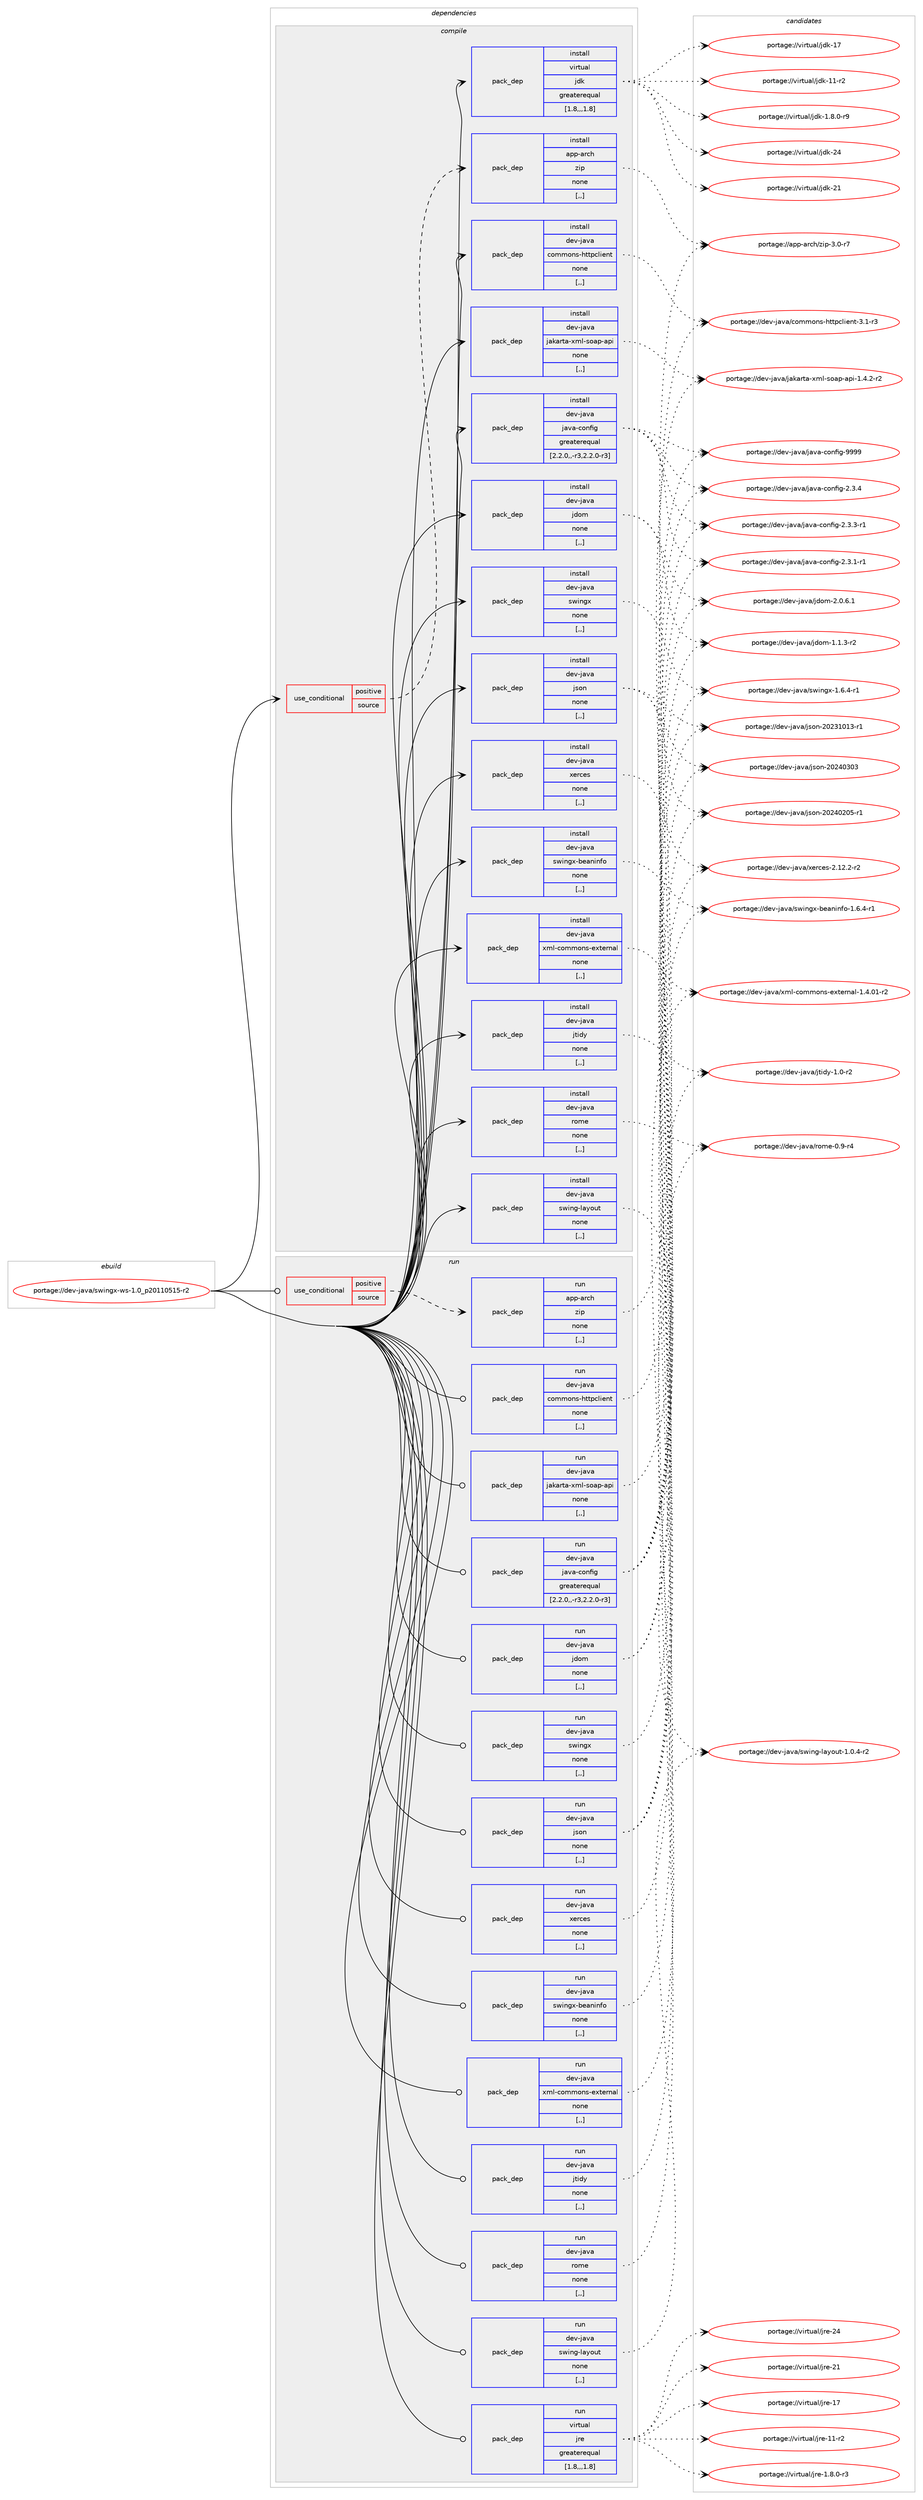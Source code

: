 digraph prolog {

# *************
# Graph options
# *************

newrank=true;
concentrate=true;
compound=true;
graph [rankdir=LR,fontname=Helvetica,fontsize=10,ranksep=1.5];#, ranksep=2.5, nodesep=0.2];
edge  [arrowhead=vee];
node  [fontname=Helvetica,fontsize=10];

# **********
# The ebuild
# **********

subgraph cluster_leftcol {
color=gray;
label=<<i>ebuild</i>>;
id [label="portage://dev-java/swingx-ws-1.0_p20110515-r2", color=red, width=4, href="../dev-java/swingx-ws-1.0_p20110515-r2.svg"];
}

# ****************
# The dependencies
# ****************

subgraph cluster_midcol {
color=gray;
label=<<i>dependencies</i>>;
subgraph cluster_compile {
fillcolor="#eeeeee";
style=filled;
label=<<i>compile</i>>;
subgraph cond22511 {
dependency97673 [label=<<TABLE BORDER="0" CELLBORDER="1" CELLSPACING="0" CELLPADDING="4"><TR><TD ROWSPAN="3" CELLPADDING="10">use_conditional</TD></TR><TR><TD>positive</TD></TR><TR><TD>source</TD></TR></TABLE>>, shape=none, color=red];
subgraph pack74096 {
dependency97674 [label=<<TABLE BORDER="0" CELLBORDER="1" CELLSPACING="0" CELLPADDING="4" WIDTH="220"><TR><TD ROWSPAN="6" CELLPADDING="30">pack_dep</TD></TR><TR><TD WIDTH="110">install</TD></TR><TR><TD>app-arch</TD></TR><TR><TD>zip</TD></TR><TR><TD>none</TD></TR><TR><TD>[,,]</TD></TR></TABLE>>, shape=none, color=blue];
}
dependency97673:e -> dependency97674:w [weight=20,style="dashed",arrowhead="vee"];
}
id:e -> dependency97673:w [weight=20,style="solid",arrowhead="vee"];
subgraph pack74097 {
dependency97675 [label=<<TABLE BORDER="0" CELLBORDER="1" CELLSPACING="0" CELLPADDING="4" WIDTH="220"><TR><TD ROWSPAN="6" CELLPADDING="30">pack_dep</TD></TR><TR><TD WIDTH="110">install</TD></TR><TR><TD>dev-java</TD></TR><TR><TD>commons-httpclient</TD></TR><TR><TD>none</TD></TR><TR><TD>[,,]</TD></TR></TABLE>>, shape=none, color=blue];
}
id:e -> dependency97675:w [weight=20,style="solid",arrowhead="vee"];
subgraph pack74098 {
dependency97676 [label=<<TABLE BORDER="0" CELLBORDER="1" CELLSPACING="0" CELLPADDING="4" WIDTH="220"><TR><TD ROWSPAN="6" CELLPADDING="30">pack_dep</TD></TR><TR><TD WIDTH="110">install</TD></TR><TR><TD>dev-java</TD></TR><TR><TD>jakarta-xml-soap-api</TD></TR><TR><TD>none</TD></TR><TR><TD>[,,]</TD></TR></TABLE>>, shape=none, color=blue];
}
id:e -> dependency97676:w [weight=20,style="solid",arrowhead="vee"];
subgraph pack74099 {
dependency97677 [label=<<TABLE BORDER="0" CELLBORDER="1" CELLSPACING="0" CELLPADDING="4" WIDTH="220"><TR><TD ROWSPAN="6" CELLPADDING="30">pack_dep</TD></TR><TR><TD WIDTH="110">install</TD></TR><TR><TD>dev-java</TD></TR><TR><TD>java-config</TD></TR><TR><TD>greaterequal</TD></TR><TR><TD>[2.2.0,,-r3,2.2.0-r3]</TD></TR></TABLE>>, shape=none, color=blue];
}
id:e -> dependency97677:w [weight=20,style="solid",arrowhead="vee"];
subgraph pack74100 {
dependency97678 [label=<<TABLE BORDER="0" CELLBORDER="1" CELLSPACING="0" CELLPADDING="4" WIDTH="220"><TR><TD ROWSPAN="6" CELLPADDING="30">pack_dep</TD></TR><TR><TD WIDTH="110">install</TD></TR><TR><TD>dev-java</TD></TR><TR><TD>jdom</TD></TR><TR><TD>none</TD></TR><TR><TD>[,,]</TD></TR></TABLE>>, shape=none, color=blue];
}
id:e -> dependency97678:w [weight=20,style="solid",arrowhead="vee"];
subgraph pack74101 {
dependency97679 [label=<<TABLE BORDER="0" CELLBORDER="1" CELLSPACING="0" CELLPADDING="4" WIDTH="220"><TR><TD ROWSPAN="6" CELLPADDING="30">pack_dep</TD></TR><TR><TD WIDTH="110">install</TD></TR><TR><TD>dev-java</TD></TR><TR><TD>json</TD></TR><TR><TD>none</TD></TR><TR><TD>[,,]</TD></TR></TABLE>>, shape=none, color=blue];
}
id:e -> dependency97679:w [weight=20,style="solid",arrowhead="vee"];
subgraph pack74102 {
dependency97680 [label=<<TABLE BORDER="0" CELLBORDER="1" CELLSPACING="0" CELLPADDING="4" WIDTH="220"><TR><TD ROWSPAN="6" CELLPADDING="30">pack_dep</TD></TR><TR><TD WIDTH="110">install</TD></TR><TR><TD>dev-java</TD></TR><TR><TD>jtidy</TD></TR><TR><TD>none</TD></TR><TR><TD>[,,]</TD></TR></TABLE>>, shape=none, color=blue];
}
id:e -> dependency97680:w [weight=20,style="solid",arrowhead="vee"];
subgraph pack74103 {
dependency97681 [label=<<TABLE BORDER="0" CELLBORDER="1" CELLSPACING="0" CELLPADDING="4" WIDTH="220"><TR><TD ROWSPAN="6" CELLPADDING="30">pack_dep</TD></TR><TR><TD WIDTH="110">install</TD></TR><TR><TD>dev-java</TD></TR><TR><TD>rome</TD></TR><TR><TD>none</TD></TR><TR><TD>[,,]</TD></TR></TABLE>>, shape=none, color=blue];
}
id:e -> dependency97681:w [weight=20,style="solid",arrowhead="vee"];
subgraph pack74104 {
dependency97682 [label=<<TABLE BORDER="0" CELLBORDER="1" CELLSPACING="0" CELLPADDING="4" WIDTH="220"><TR><TD ROWSPAN="6" CELLPADDING="30">pack_dep</TD></TR><TR><TD WIDTH="110">install</TD></TR><TR><TD>dev-java</TD></TR><TR><TD>swing-layout</TD></TR><TR><TD>none</TD></TR><TR><TD>[,,]</TD></TR></TABLE>>, shape=none, color=blue];
}
id:e -> dependency97682:w [weight=20,style="solid",arrowhead="vee"];
subgraph pack74105 {
dependency97683 [label=<<TABLE BORDER="0" CELLBORDER="1" CELLSPACING="0" CELLPADDING="4" WIDTH="220"><TR><TD ROWSPAN="6" CELLPADDING="30">pack_dep</TD></TR><TR><TD WIDTH="110">install</TD></TR><TR><TD>dev-java</TD></TR><TR><TD>swingx</TD></TR><TR><TD>none</TD></TR><TR><TD>[,,]</TD></TR></TABLE>>, shape=none, color=blue];
}
id:e -> dependency97683:w [weight=20,style="solid",arrowhead="vee"];
subgraph pack74106 {
dependency97684 [label=<<TABLE BORDER="0" CELLBORDER="1" CELLSPACING="0" CELLPADDING="4" WIDTH="220"><TR><TD ROWSPAN="6" CELLPADDING="30">pack_dep</TD></TR><TR><TD WIDTH="110">install</TD></TR><TR><TD>dev-java</TD></TR><TR><TD>swingx-beaninfo</TD></TR><TR><TD>none</TD></TR><TR><TD>[,,]</TD></TR></TABLE>>, shape=none, color=blue];
}
id:e -> dependency97684:w [weight=20,style="solid",arrowhead="vee"];
subgraph pack74107 {
dependency97685 [label=<<TABLE BORDER="0" CELLBORDER="1" CELLSPACING="0" CELLPADDING="4" WIDTH="220"><TR><TD ROWSPAN="6" CELLPADDING="30">pack_dep</TD></TR><TR><TD WIDTH="110">install</TD></TR><TR><TD>dev-java</TD></TR><TR><TD>xerces</TD></TR><TR><TD>none</TD></TR><TR><TD>[,,]</TD></TR></TABLE>>, shape=none, color=blue];
}
id:e -> dependency97685:w [weight=20,style="solid",arrowhead="vee"];
subgraph pack74108 {
dependency97686 [label=<<TABLE BORDER="0" CELLBORDER="1" CELLSPACING="0" CELLPADDING="4" WIDTH="220"><TR><TD ROWSPAN="6" CELLPADDING="30">pack_dep</TD></TR><TR><TD WIDTH="110">install</TD></TR><TR><TD>dev-java</TD></TR><TR><TD>xml-commons-external</TD></TR><TR><TD>none</TD></TR><TR><TD>[,,]</TD></TR></TABLE>>, shape=none, color=blue];
}
id:e -> dependency97686:w [weight=20,style="solid",arrowhead="vee"];
subgraph pack74109 {
dependency97687 [label=<<TABLE BORDER="0" CELLBORDER="1" CELLSPACING="0" CELLPADDING="4" WIDTH="220"><TR><TD ROWSPAN="6" CELLPADDING="30">pack_dep</TD></TR><TR><TD WIDTH="110">install</TD></TR><TR><TD>virtual</TD></TR><TR><TD>jdk</TD></TR><TR><TD>greaterequal</TD></TR><TR><TD>[1.8,,,1.8]</TD></TR></TABLE>>, shape=none, color=blue];
}
id:e -> dependency97687:w [weight=20,style="solid",arrowhead="vee"];
}
subgraph cluster_compileandrun {
fillcolor="#eeeeee";
style=filled;
label=<<i>compile and run</i>>;
}
subgraph cluster_run {
fillcolor="#eeeeee";
style=filled;
label=<<i>run</i>>;
subgraph cond22512 {
dependency97688 [label=<<TABLE BORDER="0" CELLBORDER="1" CELLSPACING="0" CELLPADDING="4"><TR><TD ROWSPAN="3" CELLPADDING="10">use_conditional</TD></TR><TR><TD>positive</TD></TR><TR><TD>source</TD></TR></TABLE>>, shape=none, color=red];
subgraph pack74110 {
dependency97689 [label=<<TABLE BORDER="0" CELLBORDER="1" CELLSPACING="0" CELLPADDING="4" WIDTH="220"><TR><TD ROWSPAN="6" CELLPADDING="30">pack_dep</TD></TR><TR><TD WIDTH="110">run</TD></TR><TR><TD>app-arch</TD></TR><TR><TD>zip</TD></TR><TR><TD>none</TD></TR><TR><TD>[,,]</TD></TR></TABLE>>, shape=none, color=blue];
}
dependency97688:e -> dependency97689:w [weight=20,style="dashed",arrowhead="vee"];
}
id:e -> dependency97688:w [weight=20,style="solid",arrowhead="odot"];
subgraph pack74111 {
dependency97690 [label=<<TABLE BORDER="0" CELLBORDER="1" CELLSPACING="0" CELLPADDING="4" WIDTH="220"><TR><TD ROWSPAN="6" CELLPADDING="30">pack_dep</TD></TR><TR><TD WIDTH="110">run</TD></TR><TR><TD>dev-java</TD></TR><TR><TD>commons-httpclient</TD></TR><TR><TD>none</TD></TR><TR><TD>[,,]</TD></TR></TABLE>>, shape=none, color=blue];
}
id:e -> dependency97690:w [weight=20,style="solid",arrowhead="odot"];
subgraph pack74112 {
dependency97691 [label=<<TABLE BORDER="0" CELLBORDER="1" CELLSPACING="0" CELLPADDING="4" WIDTH="220"><TR><TD ROWSPAN="6" CELLPADDING="30">pack_dep</TD></TR><TR><TD WIDTH="110">run</TD></TR><TR><TD>dev-java</TD></TR><TR><TD>jakarta-xml-soap-api</TD></TR><TR><TD>none</TD></TR><TR><TD>[,,]</TD></TR></TABLE>>, shape=none, color=blue];
}
id:e -> dependency97691:w [weight=20,style="solid",arrowhead="odot"];
subgraph pack74113 {
dependency97692 [label=<<TABLE BORDER="0" CELLBORDER="1" CELLSPACING="0" CELLPADDING="4" WIDTH="220"><TR><TD ROWSPAN="6" CELLPADDING="30">pack_dep</TD></TR><TR><TD WIDTH="110">run</TD></TR><TR><TD>dev-java</TD></TR><TR><TD>java-config</TD></TR><TR><TD>greaterequal</TD></TR><TR><TD>[2.2.0,,-r3,2.2.0-r3]</TD></TR></TABLE>>, shape=none, color=blue];
}
id:e -> dependency97692:w [weight=20,style="solid",arrowhead="odot"];
subgraph pack74114 {
dependency97693 [label=<<TABLE BORDER="0" CELLBORDER="1" CELLSPACING="0" CELLPADDING="4" WIDTH="220"><TR><TD ROWSPAN="6" CELLPADDING="30">pack_dep</TD></TR><TR><TD WIDTH="110">run</TD></TR><TR><TD>dev-java</TD></TR><TR><TD>jdom</TD></TR><TR><TD>none</TD></TR><TR><TD>[,,]</TD></TR></TABLE>>, shape=none, color=blue];
}
id:e -> dependency97693:w [weight=20,style="solid",arrowhead="odot"];
subgraph pack74115 {
dependency97694 [label=<<TABLE BORDER="0" CELLBORDER="1" CELLSPACING="0" CELLPADDING="4" WIDTH="220"><TR><TD ROWSPAN="6" CELLPADDING="30">pack_dep</TD></TR><TR><TD WIDTH="110">run</TD></TR><TR><TD>dev-java</TD></TR><TR><TD>json</TD></TR><TR><TD>none</TD></TR><TR><TD>[,,]</TD></TR></TABLE>>, shape=none, color=blue];
}
id:e -> dependency97694:w [weight=20,style="solid",arrowhead="odot"];
subgraph pack74116 {
dependency97695 [label=<<TABLE BORDER="0" CELLBORDER="1" CELLSPACING="0" CELLPADDING="4" WIDTH="220"><TR><TD ROWSPAN="6" CELLPADDING="30">pack_dep</TD></TR><TR><TD WIDTH="110">run</TD></TR><TR><TD>dev-java</TD></TR><TR><TD>jtidy</TD></TR><TR><TD>none</TD></TR><TR><TD>[,,]</TD></TR></TABLE>>, shape=none, color=blue];
}
id:e -> dependency97695:w [weight=20,style="solid",arrowhead="odot"];
subgraph pack74117 {
dependency97696 [label=<<TABLE BORDER="0" CELLBORDER="1" CELLSPACING="0" CELLPADDING="4" WIDTH="220"><TR><TD ROWSPAN="6" CELLPADDING="30">pack_dep</TD></TR><TR><TD WIDTH="110">run</TD></TR><TR><TD>dev-java</TD></TR><TR><TD>rome</TD></TR><TR><TD>none</TD></TR><TR><TD>[,,]</TD></TR></TABLE>>, shape=none, color=blue];
}
id:e -> dependency97696:w [weight=20,style="solid",arrowhead="odot"];
subgraph pack74118 {
dependency97697 [label=<<TABLE BORDER="0" CELLBORDER="1" CELLSPACING="0" CELLPADDING="4" WIDTH="220"><TR><TD ROWSPAN="6" CELLPADDING="30">pack_dep</TD></TR><TR><TD WIDTH="110">run</TD></TR><TR><TD>dev-java</TD></TR><TR><TD>swing-layout</TD></TR><TR><TD>none</TD></TR><TR><TD>[,,]</TD></TR></TABLE>>, shape=none, color=blue];
}
id:e -> dependency97697:w [weight=20,style="solid",arrowhead="odot"];
subgraph pack74119 {
dependency97698 [label=<<TABLE BORDER="0" CELLBORDER="1" CELLSPACING="0" CELLPADDING="4" WIDTH="220"><TR><TD ROWSPAN="6" CELLPADDING="30">pack_dep</TD></TR><TR><TD WIDTH="110">run</TD></TR><TR><TD>dev-java</TD></TR><TR><TD>swingx</TD></TR><TR><TD>none</TD></TR><TR><TD>[,,]</TD></TR></TABLE>>, shape=none, color=blue];
}
id:e -> dependency97698:w [weight=20,style="solid",arrowhead="odot"];
subgraph pack74120 {
dependency97699 [label=<<TABLE BORDER="0" CELLBORDER="1" CELLSPACING="0" CELLPADDING="4" WIDTH="220"><TR><TD ROWSPAN="6" CELLPADDING="30">pack_dep</TD></TR><TR><TD WIDTH="110">run</TD></TR><TR><TD>dev-java</TD></TR><TR><TD>swingx-beaninfo</TD></TR><TR><TD>none</TD></TR><TR><TD>[,,]</TD></TR></TABLE>>, shape=none, color=blue];
}
id:e -> dependency97699:w [weight=20,style="solid",arrowhead="odot"];
subgraph pack74121 {
dependency97700 [label=<<TABLE BORDER="0" CELLBORDER="1" CELLSPACING="0" CELLPADDING="4" WIDTH="220"><TR><TD ROWSPAN="6" CELLPADDING="30">pack_dep</TD></TR><TR><TD WIDTH="110">run</TD></TR><TR><TD>dev-java</TD></TR><TR><TD>xerces</TD></TR><TR><TD>none</TD></TR><TR><TD>[,,]</TD></TR></TABLE>>, shape=none, color=blue];
}
id:e -> dependency97700:w [weight=20,style="solid",arrowhead="odot"];
subgraph pack74122 {
dependency97701 [label=<<TABLE BORDER="0" CELLBORDER="1" CELLSPACING="0" CELLPADDING="4" WIDTH="220"><TR><TD ROWSPAN="6" CELLPADDING="30">pack_dep</TD></TR><TR><TD WIDTH="110">run</TD></TR><TR><TD>dev-java</TD></TR><TR><TD>xml-commons-external</TD></TR><TR><TD>none</TD></TR><TR><TD>[,,]</TD></TR></TABLE>>, shape=none, color=blue];
}
id:e -> dependency97701:w [weight=20,style="solid",arrowhead="odot"];
subgraph pack74123 {
dependency97702 [label=<<TABLE BORDER="0" CELLBORDER="1" CELLSPACING="0" CELLPADDING="4" WIDTH="220"><TR><TD ROWSPAN="6" CELLPADDING="30">pack_dep</TD></TR><TR><TD WIDTH="110">run</TD></TR><TR><TD>virtual</TD></TR><TR><TD>jre</TD></TR><TR><TD>greaterequal</TD></TR><TR><TD>[1.8,,,1.8]</TD></TR></TABLE>>, shape=none, color=blue];
}
id:e -> dependency97702:w [weight=20,style="solid",arrowhead="odot"];
}
}

# **************
# The candidates
# **************

subgraph cluster_choices {
rank=same;
color=gray;
label=<<i>candidates</i>>;

subgraph choice74096 {
color=black;
nodesep=1;
choice9711211245971149910447122105112455146484511455 [label="portage://app-arch/zip-3.0-r7", color=red, width=4,href="../app-arch/zip-3.0-r7.svg"];
dependency97674:e -> choice9711211245971149910447122105112455146484511455:w [style=dotted,weight="100"];
}
subgraph choice74097 {
color=black;
nodesep=1;
choice10010111845106971189747991111091091111101154510411611611299108105101110116455146494511451 [label="portage://dev-java/commons-httpclient-3.1-r3", color=red, width=4,href="../dev-java/commons-httpclient-3.1-r3.svg"];
dependency97675:e -> choice10010111845106971189747991111091091111101154510411611611299108105101110116455146494511451:w [style=dotted,weight="100"];
}
subgraph choice74098 {
color=black;
nodesep=1;
choice1001011184510697118974710697107971141169745120109108451151119711245971121054549465246504511450 [label="portage://dev-java/jakarta-xml-soap-api-1.4.2-r2", color=red, width=4,href="../dev-java/jakarta-xml-soap-api-1.4.2-r2.svg"];
dependency97676:e -> choice1001011184510697118974710697107971141169745120109108451151119711245971121054549465246504511450:w [style=dotted,weight="100"];
}
subgraph choice74099 {
color=black;
nodesep=1;
choice10010111845106971189747106971189745991111101021051034557575757 [label="portage://dev-java/java-config-9999", color=red, width=4,href="../dev-java/java-config-9999.svg"];
choice1001011184510697118974710697118974599111110102105103455046514652 [label="portage://dev-java/java-config-2.3.4", color=red, width=4,href="../dev-java/java-config-2.3.4.svg"];
choice10010111845106971189747106971189745991111101021051034550465146514511449 [label="portage://dev-java/java-config-2.3.3-r1", color=red, width=4,href="../dev-java/java-config-2.3.3-r1.svg"];
choice10010111845106971189747106971189745991111101021051034550465146494511449 [label="portage://dev-java/java-config-2.3.1-r1", color=red, width=4,href="../dev-java/java-config-2.3.1-r1.svg"];
dependency97677:e -> choice10010111845106971189747106971189745991111101021051034557575757:w [style=dotted,weight="100"];
dependency97677:e -> choice1001011184510697118974710697118974599111110102105103455046514652:w [style=dotted,weight="100"];
dependency97677:e -> choice10010111845106971189747106971189745991111101021051034550465146514511449:w [style=dotted,weight="100"];
dependency97677:e -> choice10010111845106971189747106971189745991111101021051034550465146494511449:w [style=dotted,weight="100"];
}
subgraph choice74100 {
color=black;
nodesep=1;
choice100101118451069711897471061001111094550464846544649 [label="portage://dev-java/jdom-2.0.6.1", color=red, width=4,href="../dev-java/jdom-2.0.6.1.svg"];
choice100101118451069711897471061001111094549464946514511450 [label="portage://dev-java/jdom-1.1.3-r2", color=red, width=4,href="../dev-java/jdom-1.1.3-r2.svg"];
dependency97678:e -> choice100101118451069711897471061001111094550464846544649:w [style=dotted,weight="100"];
dependency97678:e -> choice100101118451069711897471061001111094549464946514511450:w [style=dotted,weight="100"];
}
subgraph choice74101 {
color=black;
nodesep=1;
choice10010111845106971189747106115111110455048505248514851 [label="portage://dev-java/json-20240303", color=red, width=4,href="../dev-java/json-20240303.svg"];
choice100101118451069711897471061151111104550485052485048534511449 [label="portage://dev-java/json-20240205-r1", color=red, width=4,href="../dev-java/json-20240205-r1.svg"];
choice100101118451069711897471061151111104550485051494849514511449 [label="portage://dev-java/json-20231013-r1", color=red, width=4,href="../dev-java/json-20231013-r1.svg"];
dependency97679:e -> choice10010111845106971189747106115111110455048505248514851:w [style=dotted,weight="100"];
dependency97679:e -> choice100101118451069711897471061151111104550485052485048534511449:w [style=dotted,weight="100"];
dependency97679:e -> choice100101118451069711897471061151111104550485051494849514511449:w [style=dotted,weight="100"];
}
subgraph choice74102 {
color=black;
nodesep=1;
choice10010111845106971189747106116105100121454946484511450 [label="portage://dev-java/jtidy-1.0-r2", color=red, width=4,href="../dev-java/jtidy-1.0-r2.svg"];
dependency97680:e -> choice10010111845106971189747106116105100121454946484511450:w [style=dotted,weight="100"];
}
subgraph choice74103 {
color=black;
nodesep=1;
choice10010111845106971189747114111109101454846574511452 [label="portage://dev-java/rome-0.9-r4", color=red, width=4,href="../dev-java/rome-0.9-r4.svg"];
dependency97681:e -> choice10010111845106971189747114111109101454846574511452:w [style=dotted,weight="100"];
}
subgraph choice74104 {
color=black;
nodesep=1;
choice1001011184510697118974711511910511010345108971211111171164549464846524511450 [label="portage://dev-java/swing-layout-1.0.4-r2", color=red, width=4,href="../dev-java/swing-layout-1.0.4-r2.svg"];
dependency97682:e -> choice1001011184510697118974711511910511010345108971211111171164549464846524511450:w [style=dotted,weight="100"];
}
subgraph choice74105 {
color=black;
nodesep=1;
choice100101118451069711897471151191051101031204549465446524511449 [label="portage://dev-java/swingx-1.6.4-r1", color=red, width=4,href="../dev-java/swingx-1.6.4-r1.svg"];
dependency97683:e -> choice100101118451069711897471151191051101031204549465446524511449:w [style=dotted,weight="100"];
}
subgraph choice74106 {
color=black;
nodesep=1;
choice100101118451069711897471151191051101031204598101971101051101021114549465446524511449 [label="portage://dev-java/swingx-beaninfo-1.6.4-r1", color=red, width=4,href="../dev-java/swingx-beaninfo-1.6.4-r1.svg"];
dependency97684:e -> choice100101118451069711897471151191051101031204598101971101051101021114549465446524511449:w [style=dotted,weight="100"];
}
subgraph choice74107 {
color=black;
nodesep=1;
choice1001011184510697118974712010111499101115455046495046504511450 [label="portage://dev-java/xerces-2.12.2-r2", color=red, width=4,href="../dev-java/xerces-2.12.2-r2.svg"];
dependency97685:e -> choice1001011184510697118974712010111499101115455046495046504511450:w [style=dotted,weight="100"];
}
subgraph choice74108 {
color=black;
nodesep=1;
choice1001011184510697118974712010910845991111091091111101154510112011610111411097108454946524648494511450 [label="portage://dev-java/xml-commons-external-1.4.01-r2", color=red, width=4,href="../dev-java/xml-commons-external-1.4.01-r2.svg"];
dependency97686:e -> choice1001011184510697118974712010910845991111091091111101154510112011610111411097108454946524648494511450:w [style=dotted,weight="100"];
}
subgraph choice74109 {
color=black;
nodesep=1;
choice1181051141161179710847106100107455052 [label="portage://virtual/jdk-24", color=red, width=4,href="../virtual/jdk-24.svg"];
choice1181051141161179710847106100107455049 [label="portage://virtual/jdk-21", color=red, width=4,href="../virtual/jdk-21.svg"];
choice1181051141161179710847106100107454955 [label="portage://virtual/jdk-17", color=red, width=4,href="../virtual/jdk-17.svg"];
choice11810511411611797108471061001074549494511450 [label="portage://virtual/jdk-11-r2", color=red, width=4,href="../virtual/jdk-11-r2.svg"];
choice11810511411611797108471061001074549465646484511457 [label="portage://virtual/jdk-1.8.0-r9", color=red, width=4,href="../virtual/jdk-1.8.0-r9.svg"];
dependency97687:e -> choice1181051141161179710847106100107455052:w [style=dotted,weight="100"];
dependency97687:e -> choice1181051141161179710847106100107455049:w [style=dotted,weight="100"];
dependency97687:e -> choice1181051141161179710847106100107454955:w [style=dotted,weight="100"];
dependency97687:e -> choice11810511411611797108471061001074549494511450:w [style=dotted,weight="100"];
dependency97687:e -> choice11810511411611797108471061001074549465646484511457:w [style=dotted,weight="100"];
}
subgraph choice74110 {
color=black;
nodesep=1;
choice9711211245971149910447122105112455146484511455 [label="portage://app-arch/zip-3.0-r7", color=red, width=4,href="../app-arch/zip-3.0-r7.svg"];
dependency97689:e -> choice9711211245971149910447122105112455146484511455:w [style=dotted,weight="100"];
}
subgraph choice74111 {
color=black;
nodesep=1;
choice10010111845106971189747991111091091111101154510411611611299108105101110116455146494511451 [label="portage://dev-java/commons-httpclient-3.1-r3", color=red, width=4,href="../dev-java/commons-httpclient-3.1-r3.svg"];
dependency97690:e -> choice10010111845106971189747991111091091111101154510411611611299108105101110116455146494511451:w [style=dotted,weight="100"];
}
subgraph choice74112 {
color=black;
nodesep=1;
choice1001011184510697118974710697107971141169745120109108451151119711245971121054549465246504511450 [label="portage://dev-java/jakarta-xml-soap-api-1.4.2-r2", color=red, width=4,href="../dev-java/jakarta-xml-soap-api-1.4.2-r2.svg"];
dependency97691:e -> choice1001011184510697118974710697107971141169745120109108451151119711245971121054549465246504511450:w [style=dotted,weight="100"];
}
subgraph choice74113 {
color=black;
nodesep=1;
choice10010111845106971189747106971189745991111101021051034557575757 [label="portage://dev-java/java-config-9999", color=red, width=4,href="../dev-java/java-config-9999.svg"];
choice1001011184510697118974710697118974599111110102105103455046514652 [label="portage://dev-java/java-config-2.3.4", color=red, width=4,href="../dev-java/java-config-2.3.4.svg"];
choice10010111845106971189747106971189745991111101021051034550465146514511449 [label="portage://dev-java/java-config-2.3.3-r1", color=red, width=4,href="../dev-java/java-config-2.3.3-r1.svg"];
choice10010111845106971189747106971189745991111101021051034550465146494511449 [label="portage://dev-java/java-config-2.3.1-r1", color=red, width=4,href="../dev-java/java-config-2.3.1-r1.svg"];
dependency97692:e -> choice10010111845106971189747106971189745991111101021051034557575757:w [style=dotted,weight="100"];
dependency97692:e -> choice1001011184510697118974710697118974599111110102105103455046514652:w [style=dotted,weight="100"];
dependency97692:e -> choice10010111845106971189747106971189745991111101021051034550465146514511449:w [style=dotted,weight="100"];
dependency97692:e -> choice10010111845106971189747106971189745991111101021051034550465146494511449:w [style=dotted,weight="100"];
}
subgraph choice74114 {
color=black;
nodesep=1;
choice100101118451069711897471061001111094550464846544649 [label="portage://dev-java/jdom-2.0.6.1", color=red, width=4,href="../dev-java/jdom-2.0.6.1.svg"];
choice100101118451069711897471061001111094549464946514511450 [label="portage://dev-java/jdom-1.1.3-r2", color=red, width=4,href="../dev-java/jdom-1.1.3-r2.svg"];
dependency97693:e -> choice100101118451069711897471061001111094550464846544649:w [style=dotted,weight="100"];
dependency97693:e -> choice100101118451069711897471061001111094549464946514511450:w [style=dotted,weight="100"];
}
subgraph choice74115 {
color=black;
nodesep=1;
choice10010111845106971189747106115111110455048505248514851 [label="portage://dev-java/json-20240303", color=red, width=4,href="../dev-java/json-20240303.svg"];
choice100101118451069711897471061151111104550485052485048534511449 [label="portage://dev-java/json-20240205-r1", color=red, width=4,href="../dev-java/json-20240205-r1.svg"];
choice100101118451069711897471061151111104550485051494849514511449 [label="portage://dev-java/json-20231013-r1", color=red, width=4,href="../dev-java/json-20231013-r1.svg"];
dependency97694:e -> choice10010111845106971189747106115111110455048505248514851:w [style=dotted,weight="100"];
dependency97694:e -> choice100101118451069711897471061151111104550485052485048534511449:w [style=dotted,weight="100"];
dependency97694:e -> choice100101118451069711897471061151111104550485051494849514511449:w [style=dotted,weight="100"];
}
subgraph choice74116 {
color=black;
nodesep=1;
choice10010111845106971189747106116105100121454946484511450 [label="portage://dev-java/jtidy-1.0-r2", color=red, width=4,href="../dev-java/jtidy-1.0-r2.svg"];
dependency97695:e -> choice10010111845106971189747106116105100121454946484511450:w [style=dotted,weight="100"];
}
subgraph choice74117 {
color=black;
nodesep=1;
choice10010111845106971189747114111109101454846574511452 [label="portage://dev-java/rome-0.9-r4", color=red, width=4,href="../dev-java/rome-0.9-r4.svg"];
dependency97696:e -> choice10010111845106971189747114111109101454846574511452:w [style=dotted,weight="100"];
}
subgraph choice74118 {
color=black;
nodesep=1;
choice1001011184510697118974711511910511010345108971211111171164549464846524511450 [label="portage://dev-java/swing-layout-1.0.4-r2", color=red, width=4,href="../dev-java/swing-layout-1.0.4-r2.svg"];
dependency97697:e -> choice1001011184510697118974711511910511010345108971211111171164549464846524511450:w [style=dotted,weight="100"];
}
subgraph choice74119 {
color=black;
nodesep=1;
choice100101118451069711897471151191051101031204549465446524511449 [label="portage://dev-java/swingx-1.6.4-r1", color=red, width=4,href="../dev-java/swingx-1.6.4-r1.svg"];
dependency97698:e -> choice100101118451069711897471151191051101031204549465446524511449:w [style=dotted,weight="100"];
}
subgraph choice74120 {
color=black;
nodesep=1;
choice100101118451069711897471151191051101031204598101971101051101021114549465446524511449 [label="portage://dev-java/swingx-beaninfo-1.6.4-r1", color=red, width=4,href="../dev-java/swingx-beaninfo-1.6.4-r1.svg"];
dependency97699:e -> choice100101118451069711897471151191051101031204598101971101051101021114549465446524511449:w [style=dotted,weight="100"];
}
subgraph choice74121 {
color=black;
nodesep=1;
choice1001011184510697118974712010111499101115455046495046504511450 [label="portage://dev-java/xerces-2.12.2-r2", color=red, width=4,href="../dev-java/xerces-2.12.2-r2.svg"];
dependency97700:e -> choice1001011184510697118974712010111499101115455046495046504511450:w [style=dotted,weight="100"];
}
subgraph choice74122 {
color=black;
nodesep=1;
choice1001011184510697118974712010910845991111091091111101154510112011610111411097108454946524648494511450 [label="portage://dev-java/xml-commons-external-1.4.01-r2", color=red, width=4,href="../dev-java/xml-commons-external-1.4.01-r2.svg"];
dependency97701:e -> choice1001011184510697118974712010910845991111091091111101154510112011610111411097108454946524648494511450:w [style=dotted,weight="100"];
}
subgraph choice74123 {
color=black;
nodesep=1;
choice1181051141161179710847106114101455052 [label="portage://virtual/jre-24", color=red, width=4,href="../virtual/jre-24.svg"];
choice1181051141161179710847106114101455049 [label="portage://virtual/jre-21", color=red, width=4,href="../virtual/jre-21.svg"];
choice1181051141161179710847106114101454955 [label="portage://virtual/jre-17", color=red, width=4,href="../virtual/jre-17.svg"];
choice11810511411611797108471061141014549494511450 [label="portage://virtual/jre-11-r2", color=red, width=4,href="../virtual/jre-11-r2.svg"];
choice11810511411611797108471061141014549465646484511451 [label="portage://virtual/jre-1.8.0-r3", color=red, width=4,href="../virtual/jre-1.8.0-r3.svg"];
dependency97702:e -> choice1181051141161179710847106114101455052:w [style=dotted,weight="100"];
dependency97702:e -> choice1181051141161179710847106114101455049:w [style=dotted,weight="100"];
dependency97702:e -> choice1181051141161179710847106114101454955:w [style=dotted,weight="100"];
dependency97702:e -> choice11810511411611797108471061141014549494511450:w [style=dotted,weight="100"];
dependency97702:e -> choice11810511411611797108471061141014549465646484511451:w [style=dotted,weight="100"];
}
}

}
